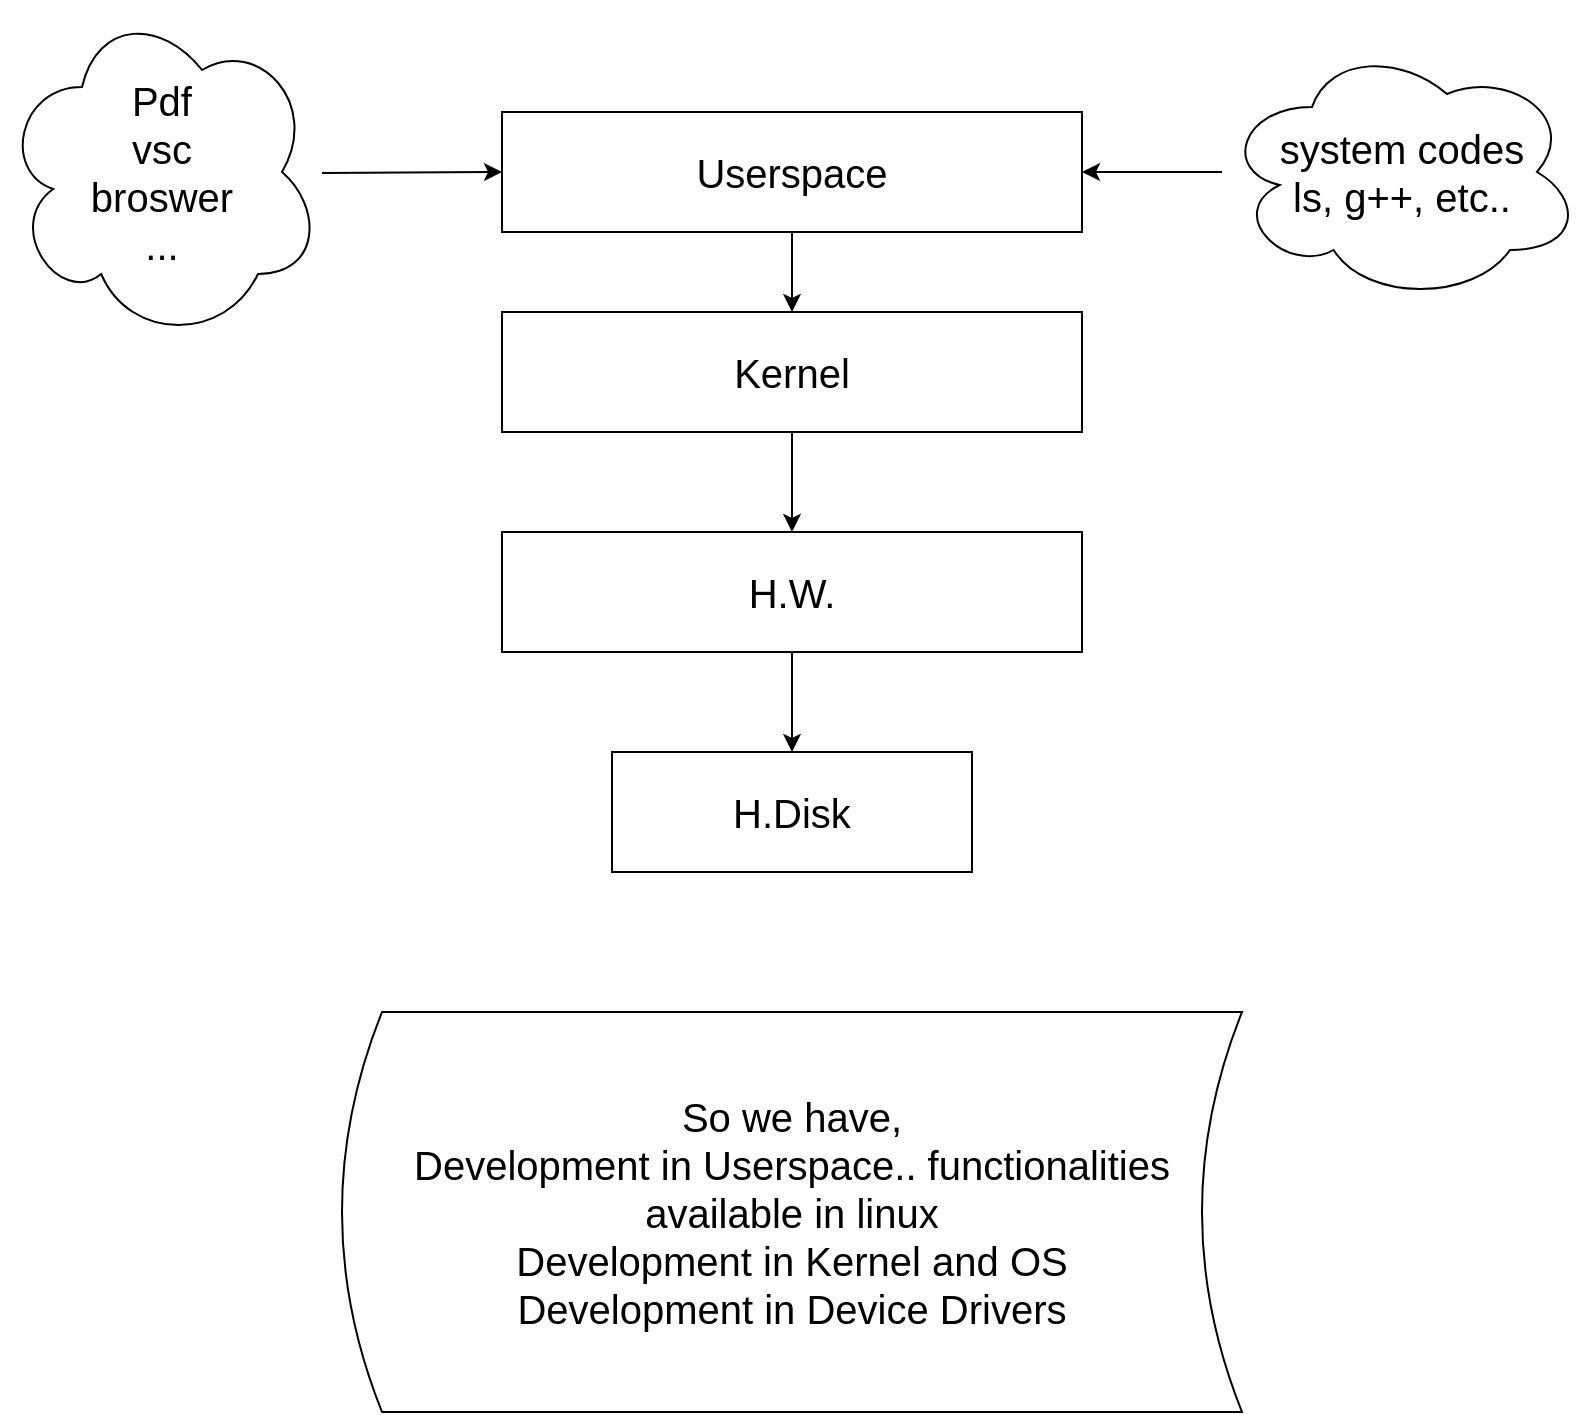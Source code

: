 <mxfile>
    <diagram id="tmxpoVq1rM3feXzHYVWS" name="Page-1">
        <mxGraphModel dx="1310" dy="2260" grid="1" gridSize="10" guides="1" tooltips="1" connect="1" arrows="1" fold="1" page="1" pageScale="1" pageWidth="850" pageHeight="1100" math="0" shadow="0">
            <root>
                <mxCell id="0"/>
                <mxCell id="1" parent="0"/>
                <mxCell id="8" value="" style="edgeStyle=none;html=1;fontSize=20;" edge="1" parent="1" source="2" target="4">
                    <mxGeometry relative="1" as="geometry"/>
                </mxCell>
                <mxCell id="2" value="&lt;font style=&quot;font-size: 20px;&quot;&gt;Userspace&lt;/font&gt;" style="rounded=0;whiteSpace=wrap;html=1;" vertex="1" parent="1">
                    <mxGeometry x="260" y="40" width="290" height="60" as="geometry"/>
                </mxCell>
                <mxCell id="9" value="" style="edgeStyle=none;html=1;fontSize=20;" edge="1" parent="1" source="4" target="5">
                    <mxGeometry relative="1" as="geometry"/>
                </mxCell>
                <mxCell id="4" value="&lt;font style=&quot;font-size: 20px;&quot;&gt;Kernel&lt;/font&gt;" style="rounded=0;whiteSpace=wrap;html=1;" vertex="1" parent="1">
                    <mxGeometry x="260" y="140" width="290" height="60" as="geometry"/>
                </mxCell>
                <mxCell id="10" value="" style="edgeStyle=none;html=1;fontSize=20;" edge="1" parent="1" source="5" target="6">
                    <mxGeometry relative="1" as="geometry"/>
                </mxCell>
                <mxCell id="5" value="&lt;font style=&quot;font-size: 20px;&quot;&gt;H.W.&lt;/font&gt;" style="rounded=0;whiteSpace=wrap;html=1;" vertex="1" parent="1">
                    <mxGeometry x="260" y="250" width="290" height="60" as="geometry"/>
                </mxCell>
                <mxCell id="6" value="&lt;font style=&quot;font-size: 20px;&quot;&gt;H.Disk&lt;br&gt;&lt;/font&gt;" style="rounded=0;whiteSpace=wrap;html=1;" vertex="1" parent="1">
                    <mxGeometry x="315" y="360" width="180" height="60" as="geometry"/>
                </mxCell>
                <mxCell id="14" value="" style="edgeStyle=none;html=1;fontSize=20;" edge="1" parent="1" source="11" target="2">
                    <mxGeometry relative="1" as="geometry"/>
                </mxCell>
                <mxCell id="11" value="Pdf&lt;br&gt;vsc&lt;br&gt;broswer&lt;br&gt;..." style="ellipse;shape=cloud;whiteSpace=wrap;html=1;fontSize=20;" vertex="1" parent="1">
                    <mxGeometry x="10" y="-15" width="160" height="170" as="geometry"/>
                </mxCell>
                <mxCell id="13" value="" style="edgeStyle=none;html=1;fontSize=20;" edge="1" parent="1" source="12" target="2">
                    <mxGeometry relative="1" as="geometry"/>
                </mxCell>
                <mxCell id="12" value="system codes&lt;br&gt;ls, g++, etc.." style="ellipse;shape=cloud;whiteSpace=wrap;html=1;fontSize=20;" vertex="1" parent="1">
                    <mxGeometry x="620" y="5" width="180" height="130" as="geometry"/>
                </mxCell>
                <mxCell id="15" value="So we have,&lt;br&gt;Development in Userspace.. functionalities available in linux&lt;br&gt;Development in Kernel and OS&lt;br&gt;Development in Device Drivers" style="shape=dataStorage;whiteSpace=wrap;html=1;fixedSize=1;fontSize=20;" vertex="1" parent="1">
                    <mxGeometry x="180" y="490" width="450" height="200" as="geometry"/>
                </mxCell>
            </root>
        </mxGraphModel>
    </diagram>
</mxfile>